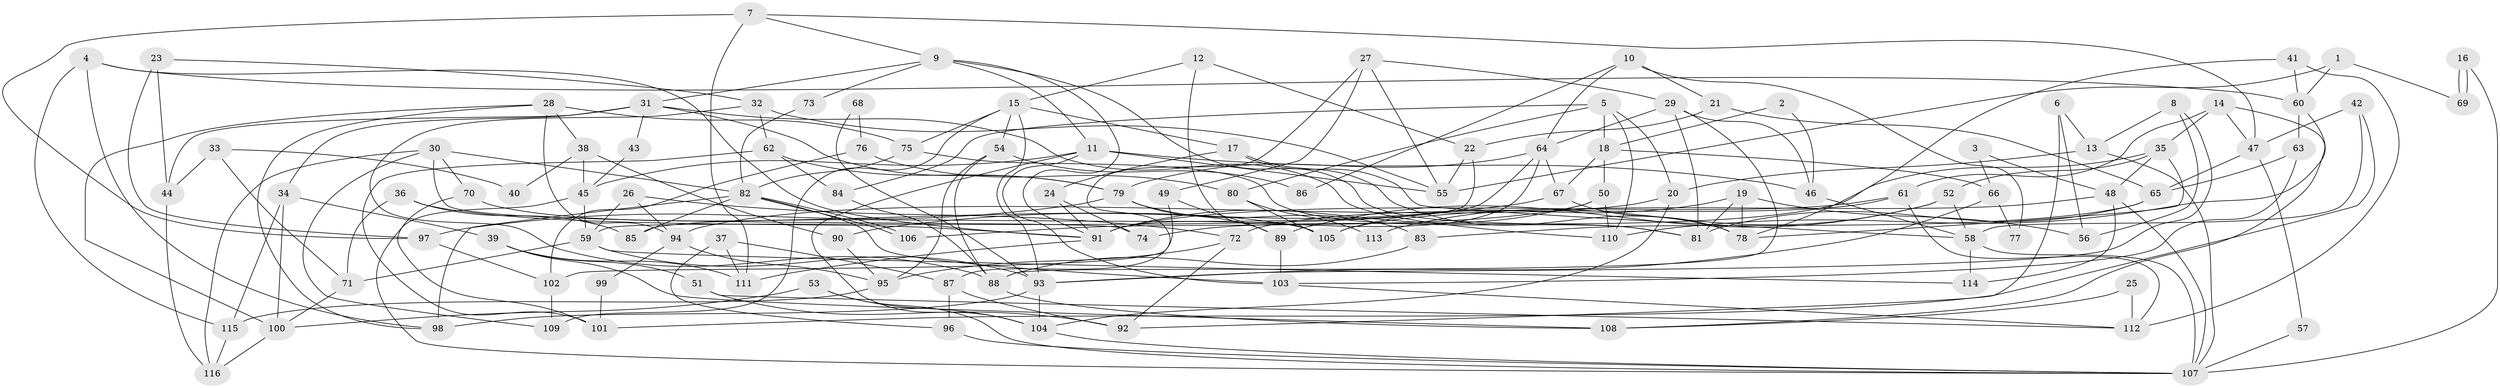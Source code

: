 // coarse degree distribution, {6: 0.20270270270270271, 2: 0.13513513513513514, 7: 0.05405405405405406, 3: 0.13513513513513514, 4: 0.16216216216216217, 8: 0.0945945945945946, 9: 0.02702702702702703, 5: 0.16216216216216217, 10: 0.02702702702702703}
// Generated by graph-tools (version 1.1) at 2025/52/02/27/25 19:52:04]
// undirected, 116 vertices, 232 edges
graph export_dot {
graph [start="1"]
  node [color=gray90,style=filled];
  1;
  2;
  3;
  4;
  5;
  6;
  7;
  8;
  9;
  10;
  11;
  12;
  13;
  14;
  15;
  16;
  17;
  18;
  19;
  20;
  21;
  22;
  23;
  24;
  25;
  26;
  27;
  28;
  29;
  30;
  31;
  32;
  33;
  34;
  35;
  36;
  37;
  38;
  39;
  40;
  41;
  42;
  43;
  44;
  45;
  46;
  47;
  48;
  49;
  50;
  51;
  52;
  53;
  54;
  55;
  56;
  57;
  58;
  59;
  60;
  61;
  62;
  63;
  64;
  65;
  66;
  67;
  68;
  69;
  70;
  71;
  72;
  73;
  74;
  75;
  76;
  77;
  78;
  79;
  80;
  81;
  82;
  83;
  84;
  85;
  86;
  87;
  88;
  89;
  90;
  91;
  92;
  93;
  94;
  95;
  96;
  97;
  98;
  99;
  100;
  101;
  102;
  103;
  104;
  105;
  106;
  107;
  108;
  109;
  110;
  111;
  112;
  113;
  114;
  115;
  116;
  1 -- 60;
  1 -- 55;
  1 -- 69;
  2 -- 18;
  2 -- 46;
  3 -- 48;
  3 -- 66;
  4 -- 98;
  4 -- 91;
  4 -- 60;
  4 -- 115;
  5 -- 110;
  5 -- 84;
  5 -- 18;
  5 -- 20;
  5 -- 80;
  6 -- 92;
  6 -- 13;
  6 -- 56;
  7 -- 47;
  7 -- 9;
  7 -- 97;
  7 -- 111;
  8 -- 56;
  8 -- 93;
  8 -- 13;
  9 -- 11;
  9 -- 31;
  9 -- 73;
  9 -- 81;
  9 -- 91;
  10 -- 64;
  10 -- 21;
  10 -- 77;
  10 -- 86;
  11 -- 104;
  11 -- 45;
  11 -- 46;
  11 -- 55;
  11 -- 103;
  12 -- 22;
  12 -- 105;
  12 -- 15;
  13 -- 20;
  13 -- 107;
  14 -- 108;
  14 -- 35;
  14 -- 47;
  14 -- 61;
  15 -- 17;
  15 -- 54;
  15 -- 75;
  15 -- 93;
  15 -- 109;
  16 -- 107;
  16 -- 69;
  16 -- 69;
  17 -- 58;
  17 -- 24;
  17 -- 78;
  18 -- 67;
  18 -- 50;
  18 -- 66;
  19 -- 78;
  19 -- 81;
  19 -- 56;
  19 -- 105;
  20 -- 104;
  20 -- 94;
  21 -- 65;
  21 -- 22;
  22 -- 55;
  22 -- 59;
  23 -- 44;
  23 -- 32;
  23 -- 97;
  24 -- 91;
  24 -- 74;
  25 -- 112;
  25 -- 108;
  26 -- 59;
  26 -- 94;
  26 -- 72;
  27 -- 49;
  27 -- 29;
  27 -- 55;
  27 -- 87;
  28 -- 100;
  28 -- 75;
  28 -- 38;
  28 -- 94;
  28 -- 98;
  29 -- 46;
  29 -- 81;
  29 -- 64;
  29 -- 88;
  30 -- 82;
  30 -- 70;
  30 -- 74;
  30 -- 109;
  30 -- 116;
  31 -- 34;
  31 -- 79;
  31 -- 43;
  31 -- 44;
  31 -- 110;
  32 -- 55;
  32 -- 88;
  32 -- 62;
  33 -- 71;
  33 -- 44;
  33 -- 40;
  34 -- 39;
  34 -- 115;
  34 -- 100;
  35 -- 78;
  35 -- 48;
  35 -- 52;
  35 -- 74;
  36 -- 71;
  36 -- 91;
  36 -- 85;
  37 -- 111;
  37 -- 96;
  37 -- 87;
  38 -- 90;
  38 -- 40;
  38 -- 45;
  39 -- 111;
  39 -- 51;
  39 -- 108;
  41 -- 60;
  41 -- 112;
  41 -- 78;
  42 -- 47;
  42 -- 58;
  42 -- 101;
  43 -- 45;
  44 -- 116;
  45 -- 107;
  45 -- 59;
  46 -- 58;
  47 -- 65;
  47 -- 57;
  48 -- 107;
  48 -- 114;
  48 -- 105;
  49 -- 102;
  49 -- 89;
  50 -- 91;
  50 -- 106;
  50 -- 110;
  51 -- 92;
  51 -- 112;
  52 -- 89;
  52 -- 58;
  52 -- 113;
  53 -- 104;
  53 -- 100;
  53 -- 107;
  54 -- 95;
  54 -- 86;
  54 -- 88;
  57 -- 107;
  58 -- 107;
  58 -- 114;
  59 -- 93;
  59 -- 71;
  59 -- 114;
  60 -- 110;
  60 -- 63;
  61 -- 91;
  61 -- 72;
  61 -- 112;
  62 -- 79;
  62 -- 84;
  62 -- 101;
  63 -- 65;
  63 -- 103;
  64 -- 85;
  64 -- 67;
  64 -- 79;
  64 -- 91;
  65 -- 81;
  65 -- 83;
  66 -- 93;
  66 -- 77;
  67 -- 78;
  67 -- 90;
  68 -- 76;
  68 -- 93;
  70 -- 101;
  70 -- 105;
  71 -- 100;
  72 -- 92;
  72 -- 95;
  73 -- 82;
  75 -- 82;
  75 -- 81;
  76 -- 102;
  76 -- 80;
  79 -- 97;
  79 -- 83;
  79 -- 89;
  80 -- 105;
  80 -- 113;
  82 -- 103;
  82 -- 106;
  82 -- 106;
  82 -- 85;
  82 -- 98;
  83 -- 88;
  84 -- 88;
  87 -- 92;
  87 -- 96;
  88 -- 108;
  89 -- 103;
  90 -- 95;
  91 -- 111;
  93 -- 98;
  93 -- 104;
  94 -- 95;
  94 -- 99;
  95 -- 115;
  96 -- 107;
  97 -- 102;
  99 -- 101;
  100 -- 116;
  102 -- 109;
  103 -- 112;
  104 -- 107;
  115 -- 116;
}
